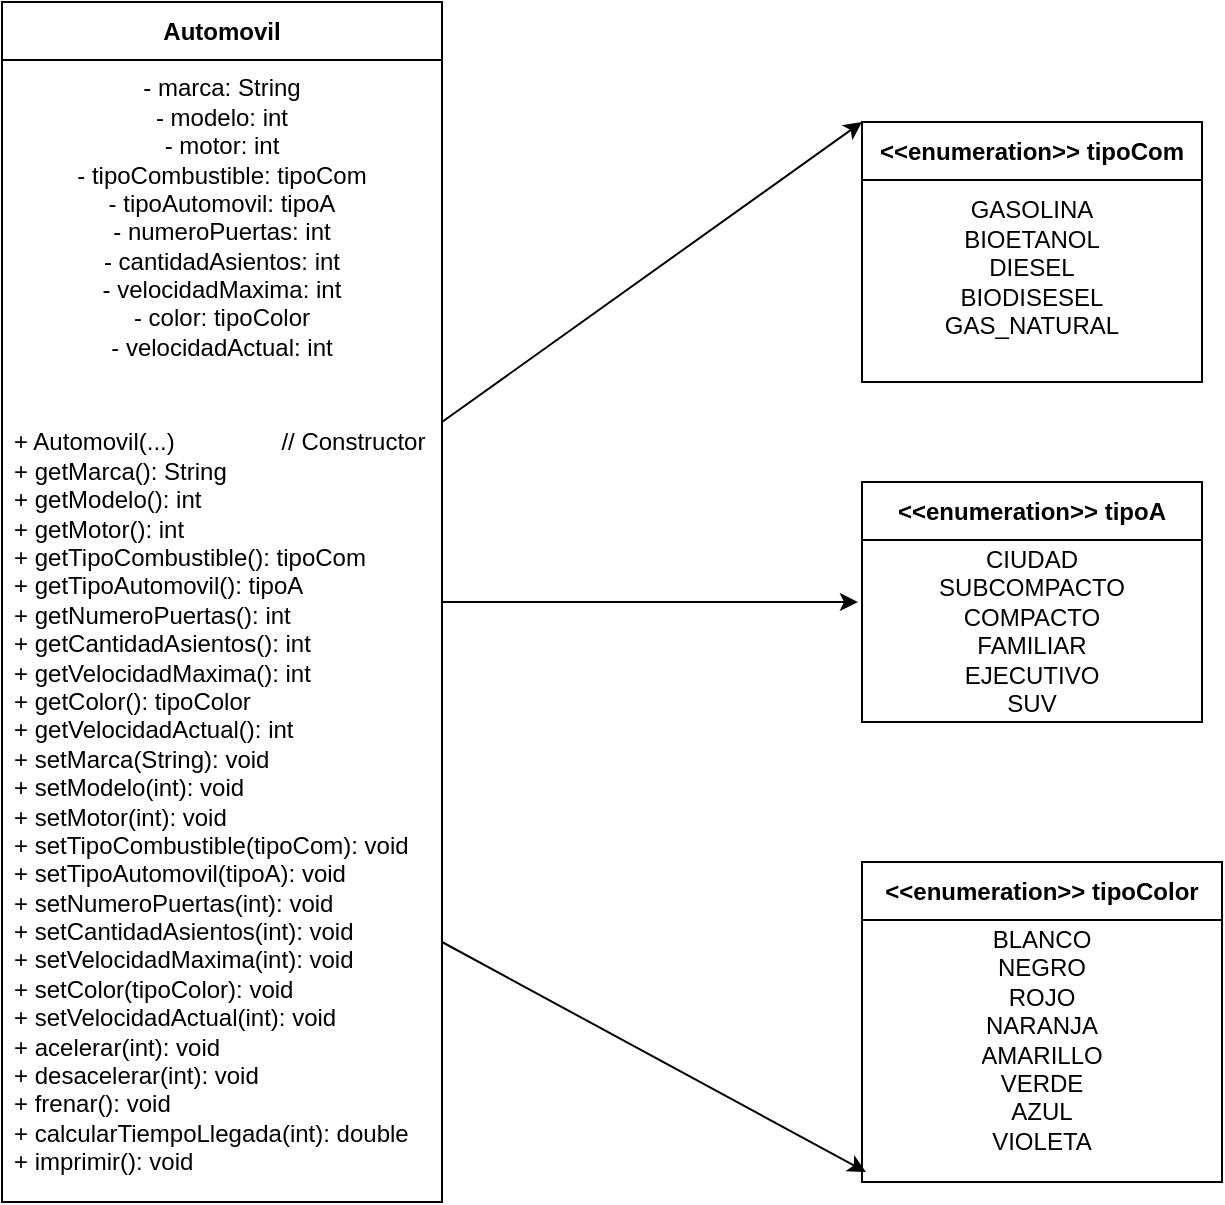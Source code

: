 <mxfile version="26.2.14">
  <diagram name="Página-1" id="iAcjfUGwbXPFGuRkq1IL">
    <mxGraphModel dx="1426" dy="1936" grid="1" gridSize="10" guides="1" tooltips="1" connect="1" arrows="1" fold="1" page="1" pageScale="1" pageWidth="827" pageHeight="1169" math="0" shadow="0">
      <root>
        <mxCell id="0" />
        <mxCell id="1" parent="0" />
        <mxCell id="_eXT-tK28Fg0SucSl4Xz-8" value="&lt;div&gt;Automovil&lt;/div&gt;" style="swimlane;fontStyle=1;align=center;verticalAlign=middle;childLayout=stackLayout;horizontal=1;startSize=29;horizontalStack=0;resizeParent=1;resizeParentMax=0;resizeLast=0;collapsible=0;marginBottom=0;html=1;whiteSpace=wrap;" vertex="1" parent="1">
          <mxGeometry x="90" y="-1090" width="220" height="600" as="geometry" />
        </mxCell>
        <mxCell id="_eXT-tK28Fg0SucSl4Xz-9" value="&lt;div&gt;- marca: String&lt;/div&gt;&lt;div&gt;- modelo: int&lt;/div&gt;&lt;div&gt;- motor: int&lt;/div&gt;&lt;div&gt;- tipoCombustible: tipoCom&lt;/div&gt;&lt;div&gt;- tipoAutomovil: tipoA&lt;/div&gt;&lt;div&gt;- numeroPuertas: int&lt;/div&gt;&lt;div&gt;- cantidadAsientos: int&lt;/div&gt;&lt;div&gt;- velocidadMaxima: int&lt;/div&gt;&lt;div&gt;- color: tipoColor&lt;/div&gt;&lt;div&gt;- velocidadActual: int&lt;/div&gt;&lt;div&gt;&lt;br&gt;&lt;/div&gt;" style="text;html=1;strokeColor=none;fillColor=none;align=center;verticalAlign=middle;spacingLeft=4;spacingRight=4;overflow=hidden;rotatable=0;points=[[0,0.5],[1,0.5]];portConstraint=eastwest;whiteSpace=wrap;" vertex="1" parent="_eXT-tK28Fg0SucSl4Xz-8">
          <mxGeometry y="29" width="220" height="171" as="geometry" />
        </mxCell>
        <mxCell id="_eXT-tK28Fg0SucSl4Xz-10" value="&lt;div&gt;+ Automovil(...)&amp;nbsp; &amp;nbsp; &amp;nbsp; &amp;nbsp; &amp;nbsp; &amp;nbsp; &amp;nbsp; &amp;nbsp; // Constructor&lt;/div&gt;&lt;div&gt;+ getMarca(): String&lt;/div&gt;&lt;div&gt;+ getModelo(): int&lt;/div&gt;&lt;div&gt;+ getMotor(): int&lt;/div&gt;&lt;div&gt;+ getTipoCombustible(): tipoCom&lt;/div&gt;&lt;div&gt;+ getTipoAutomovil(): tipoA&lt;/div&gt;&lt;div&gt;+ getNumeroPuertas(): int&lt;/div&gt;&lt;div&gt;+ getCantidadAsientos(): int&lt;/div&gt;&lt;div&gt;+ getVelocidadMaxima(): int&lt;/div&gt;&lt;div&gt;+ getColor(): tipoColor&lt;/div&gt;&lt;div&gt;+ getVelocidadActual(): int&lt;/div&gt;&lt;div&gt;+ setMarca(String): void&lt;/div&gt;&lt;div&gt;+ setModelo(int): void&lt;/div&gt;&lt;div&gt;+ setMotor(int): void&lt;/div&gt;&lt;div&gt;+ setTipoCombustible(tipoCom): void&lt;/div&gt;&lt;div&gt;+ setTipoAutomovil(tipoA): void&lt;/div&gt;&lt;div&gt;+ setNumeroPuertas(int): void&lt;/div&gt;&lt;div&gt;+ setCantidadAsientos(int): void&lt;/div&gt;&lt;div&gt;+ setVelocidadMaxima(int): void&lt;/div&gt;&lt;div&gt;+ setColor(tipoColor): void&lt;/div&gt;&lt;div&gt;+ setVelocidadActual(int): void&lt;/div&gt;&lt;div&gt;+ acelerar(int): void&lt;/div&gt;&lt;div&gt;+ desacelerar(int): void&lt;/div&gt;&lt;div&gt;+ frenar(): void&lt;/div&gt;&lt;div&gt;+ calcularTiempoLlegada(int): double&lt;/div&gt;&lt;div&gt;+ imprimir(): void&lt;/div&gt;" style="text;html=1;strokeColor=none;fillColor=none;align=left;verticalAlign=middle;spacingLeft=4;spacingRight=4;overflow=hidden;rotatable=0;points=[[0,0.5],[1,0.5]];portConstraint=eastwest;whiteSpace=wrap;" vertex="1" parent="_eXT-tK28Fg0SucSl4Xz-8">
          <mxGeometry y="200" width="220" height="400" as="geometry" />
        </mxCell>
        <mxCell id="_eXT-tK28Fg0SucSl4Xz-11" value="&lt;h4 class=&quot;&quot; data-end=&quot;1453&quot; data-start=&quot;1423&quot;&gt;&amp;lt;&amp;lt;enumeration&amp;gt;&amp;gt; tipoCom&lt;/h4&gt;&lt;pre data-end=&quot;1510&quot; data-start=&quot;1454&quot; class=&quot;overflow-visible!&quot;&gt;&lt;div class=&quot;contain-inline-size rounded-md border-[0.5px] border-token-border-medium relative bg-token-sidebar-surface-primary&quot;&gt;&lt;div dir=&quot;ltr&quot; class=&quot;overflow-y-auto p-4&quot;&gt;&lt;/div&gt;&lt;/div&gt;&lt;/pre&gt;" style="swimlane;fontStyle=1;align=center;verticalAlign=middle;childLayout=stackLayout;horizontal=1;startSize=29;horizontalStack=0;resizeParent=1;resizeParentMax=0;resizeLast=0;collapsible=0;marginBottom=0;html=1;whiteSpace=wrap;" vertex="1" parent="1">
          <mxGeometry x="520" y="-1030" width="170" height="130" as="geometry" />
        </mxCell>
        <mxCell id="_eXT-tK28Fg0SucSl4Xz-12" value="&lt;div&gt;GASOLINA&lt;/div&gt;&lt;div&gt;BIOETANOL&lt;/div&gt;&lt;div&gt;DIESEL&lt;/div&gt;&lt;div&gt;BIODISESEL&lt;/div&gt;&lt;div&gt;GAS_NATURAL&lt;/div&gt;&lt;div&gt;&lt;br&gt;&lt;/div&gt;" style="text;html=1;strokeColor=none;fillColor=none;align=center;verticalAlign=middle;spacingLeft=4;spacingRight=4;overflow=hidden;rotatable=0;points=[[0,0.5],[1,0.5]];portConstraint=eastwest;whiteSpace=wrap;" vertex="1" parent="_eXT-tK28Fg0SucSl4Xz-11">
          <mxGeometry y="29" width="170" height="101" as="geometry" />
        </mxCell>
        <mxCell id="_eXT-tK28Fg0SucSl4Xz-16" value="" style="endArrow=classic;html=1;rounded=0;entryX=0;entryY=0;entryDx=0;entryDy=0;" edge="1" parent="1" target="_eXT-tK28Fg0SucSl4Xz-11">
          <mxGeometry width="50" height="50" relative="1" as="geometry">
            <mxPoint x="310" y="-880" as="sourcePoint" />
            <mxPoint x="514.04" y="-1030" as="targetPoint" />
          </mxGeometry>
        </mxCell>
        <mxCell id="_eXT-tK28Fg0SucSl4Xz-17" value="&amp;lt;&amp;lt;enumeration&amp;gt;&amp;gt; tipoA" style="swimlane;fontStyle=1;align=center;verticalAlign=middle;childLayout=stackLayout;horizontal=1;startSize=29;horizontalStack=0;resizeParent=1;resizeParentMax=0;resizeLast=0;collapsible=0;marginBottom=0;html=1;whiteSpace=wrap;" vertex="1" parent="1">
          <mxGeometry x="520" y="-850" width="170" height="120" as="geometry" />
        </mxCell>
        <mxCell id="_eXT-tK28Fg0SucSl4Xz-18" value="&lt;div&gt;CIUDAD&lt;/div&gt;&lt;div&gt;SUBCOMPACTO&lt;/div&gt;&lt;div&gt;COMPACTO&lt;/div&gt;&lt;div&gt;FAMILIAR&lt;/div&gt;&lt;div&gt;EJECUTIVO&lt;/div&gt;&lt;div&gt;SUV&lt;/div&gt;&lt;div&gt;&lt;br&gt;&lt;/div&gt;" style="text;html=1;strokeColor=none;fillColor=none;align=center;verticalAlign=middle;spacingLeft=4;spacingRight=4;overflow=hidden;rotatable=0;points=[[0,0.5],[1,0.5]];portConstraint=eastwest;whiteSpace=wrap;" vertex="1" parent="_eXT-tK28Fg0SucSl4Xz-17">
          <mxGeometry y="29" width="170" height="91" as="geometry" />
        </mxCell>
        <mxCell id="_eXT-tK28Fg0SucSl4Xz-20" value="" style="endArrow=classic;html=1;rounded=0;entryX=-0.012;entryY=0.341;entryDx=0;entryDy=0;entryPerimeter=0;" edge="1" parent="1" target="_eXT-tK28Fg0SucSl4Xz-18">
          <mxGeometry width="50" height="50" relative="1" as="geometry">
            <mxPoint x="310" y="-790" as="sourcePoint" />
            <mxPoint x="360" y="-840" as="targetPoint" />
          </mxGeometry>
        </mxCell>
        <mxCell id="_eXT-tK28Fg0SucSl4Xz-21" value="&amp;lt;&amp;lt;enumeration&amp;gt;&amp;gt; tipoColor" style="swimlane;fontStyle=1;align=center;verticalAlign=middle;childLayout=stackLayout;horizontal=1;startSize=29;horizontalStack=0;resizeParent=1;resizeParentMax=0;resizeLast=0;collapsible=0;marginBottom=0;html=1;whiteSpace=wrap;" vertex="1" parent="1">
          <mxGeometry x="520" y="-660" width="180" height="160" as="geometry" />
        </mxCell>
        <mxCell id="_eXT-tK28Fg0SucSl4Xz-22" value="&lt;div&gt;BLANCO&lt;/div&gt;&lt;div&gt;NEGRO&lt;/div&gt;&lt;div&gt;ROJO&lt;/div&gt;&lt;div&gt;NARANJA&lt;/div&gt;&lt;div&gt;AMARILLO&lt;/div&gt;&lt;div&gt;VERDE&lt;/div&gt;&lt;div&gt;AZUL&lt;/div&gt;&lt;div&gt;VIOLETA&lt;/div&gt;&lt;div&gt;&lt;br&gt;&lt;/div&gt;" style="text;html=1;strokeColor=none;fillColor=none;align=center;verticalAlign=middle;spacingLeft=4;spacingRight=4;overflow=hidden;rotatable=0;points=[[0,0.5],[1,0.5]];portConstraint=eastwest;whiteSpace=wrap;" vertex="1" parent="_eXT-tK28Fg0SucSl4Xz-21">
          <mxGeometry y="29" width="180" height="131" as="geometry" />
        </mxCell>
        <mxCell id="_eXT-tK28Fg0SucSl4Xz-24" value="" style="endArrow=classic;html=1;rounded=0;entryX=0.011;entryY=0.962;entryDx=0;entryDy=0;entryPerimeter=0;" edge="1" parent="1" target="_eXT-tK28Fg0SucSl4Xz-22">
          <mxGeometry width="50" height="50" relative="1" as="geometry">
            <mxPoint x="310" y="-620" as="sourcePoint" />
            <mxPoint x="360" y="-670" as="targetPoint" />
          </mxGeometry>
        </mxCell>
      </root>
    </mxGraphModel>
  </diagram>
</mxfile>
